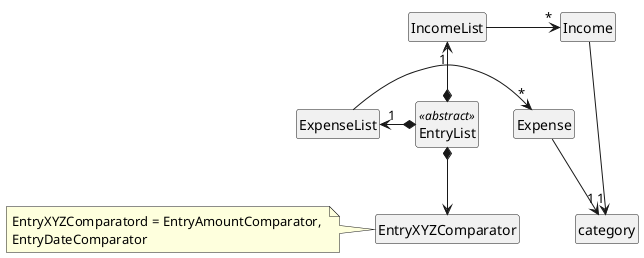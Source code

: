 @startuml
'https://plantuml.com/class-diagram

hide circle
hide member

class "EntryList" as entryList <<abstract>>

entryList *-left-> "1" ExpenseList

entryList *--> EntryXYZComparator
note left of EntryXYZComparator: EntryXYZComparatord = EntryAmountComparator, \nEntryDateComparator

entryList *-left-> "1" IncomeList

IncomeList -[hidden]down- ExpenseList


ExpenseList -right-> "*" Expense
IncomeList -right-> "*" Income


Expense -down-> "1" category
Income -down-> "1" category



@enduml